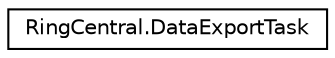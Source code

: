 digraph "Graphical Class Hierarchy"
{
 // LATEX_PDF_SIZE
  edge [fontname="Helvetica",fontsize="10",labelfontname="Helvetica",labelfontsize="10"];
  node [fontname="Helvetica",fontsize="10",shape=record];
  rankdir="LR";
  Node0 [label="RingCentral.DataExportTask",height=0.2,width=0.4,color="black", fillcolor="white", style="filled",URL="$classRingCentral_1_1DataExportTask.html",tooltip=" "];
}
